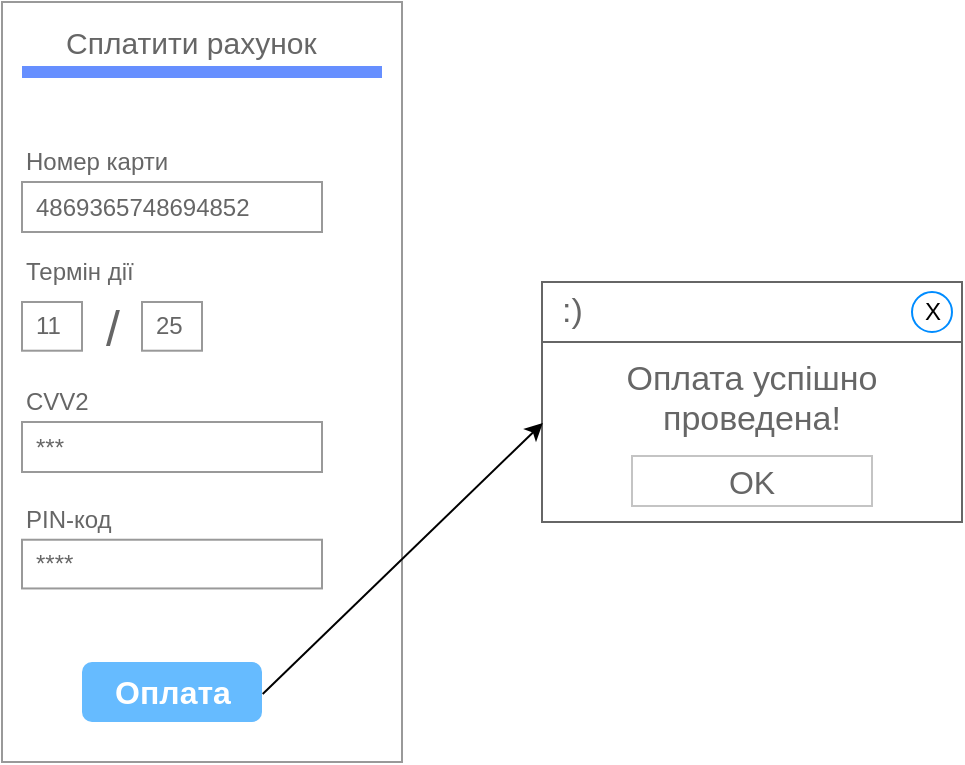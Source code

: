 <mxfile version="22.0.8" type="device">
  <diagram name="Page-1" id="2cc2dc42-3aac-f2a9-1cec-7a8b7cbee084">
    <mxGraphModel dx="1050" dy="542" grid="1" gridSize="10" guides="1" tooltips="1" connect="1" arrows="1" fold="1" page="1" pageScale="1" pageWidth="1100" pageHeight="850" background="none" math="0" shadow="0">
      <root>
        <mxCell id="0" />
        <mxCell id="1" parent="0" />
        <mxCell id="0mY08jlZZPQDah0Fw9np-5" value="" style="strokeWidth=1;shadow=0;dashed=0;align=center;html=1;shape=mxgraph.mockup.forms.rrect;rSize=0;strokeColor=#999999;fillColor=#ffffff;" parent="1" vertex="1">
          <mxGeometry x="330" y="140" width="200" height="380" as="geometry" />
        </mxCell>
        <mxCell id="0mY08jlZZPQDah0Fw9np-6" value="Сплатити рахунок" style="strokeWidth=1;shadow=0;dashed=0;align=center;html=1;shape=mxgraph.mockup.forms.anchor;fontSize=15;fontColor=#666666;align=left;resizeWidth=1;spacingLeft=0;" parent="0mY08jlZZPQDah0Fw9np-5" vertex="1">
          <mxGeometry width="140" height="20" relative="1" as="geometry">
            <mxPoint x="30" y="10" as="offset" />
          </mxGeometry>
        </mxCell>
        <mxCell id="0mY08jlZZPQDah0Fw9np-7" value="" style="shape=line;strokeColor=#668FFF;strokeWidth=6;html=1;resizeWidth=1;" parent="0mY08jlZZPQDah0Fw9np-5" vertex="1">
          <mxGeometry width="180" height="10" relative="1" as="geometry">
            <mxPoint x="10" y="30" as="offset" />
          </mxGeometry>
        </mxCell>
        <mxCell id="0mY08jlZZPQDah0Fw9np-8" value="Номер карти" style="strokeWidth=1;shadow=0;dashed=0;align=center;html=1;shape=mxgraph.mockup.forms.anchor;fontSize=12;fontColor=#666666;align=left;resizeWidth=1;spacingLeft=0;" parent="0mY08jlZZPQDah0Fw9np-5" vertex="1">
          <mxGeometry width="100" height="20" relative="1" as="geometry">
            <mxPoint x="10" y="70" as="offset" />
          </mxGeometry>
        </mxCell>
        <mxCell id="0mY08jlZZPQDah0Fw9np-9" value="4869365748694852" style="strokeWidth=1;shadow=0;dashed=0;align=center;html=1;shape=mxgraph.mockup.forms.rrect;rSize=0;strokeColor=#999999;fontColor=#666666;align=left;spacingLeft=5;resizeWidth=1;" parent="0mY08jlZZPQDah0Fw9np-5" vertex="1">
          <mxGeometry width="150" height="25" relative="1" as="geometry">
            <mxPoint x="10" y="90" as="offset" />
          </mxGeometry>
        </mxCell>
        <mxCell id="0mY08jlZZPQDah0Fw9np-10" value="Термін дії" style="strokeWidth=1;shadow=0;dashed=0;align=center;html=1;shape=mxgraph.mockup.forms.anchor;fontSize=12;fontColor=#666666;align=left;resizeWidth=1;spacingLeft=0;" parent="0mY08jlZZPQDah0Fw9np-5" vertex="1">
          <mxGeometry width="100" height="20" relative="1" as="geometry">
            <mxPoint x="10" y="125" as="offset" />
          </mxGeometry>
        </mxCell>
        <mxCell id="0mY08jlZZPQDah0Fw9np-11" value="***" style="strokeWidth=1;shadow=0;dashed=0;align=center;html=1;shape=mxgraph.mockup.forms.rrect;rSize=0;strokeColor=#999999;fontColor=#666666;align=left;spacingLeft=5;resizeWidth=1;" parent="0mY08jlZZPQDah0Fw9np-5" vertex="1">
          <mxGeometry width="150" height="25" relative="1" as="geometry">
            <mxPoint x="10" y="210" as="offset" />
          </mxGeometry>
        </mxCell>
        <mxCell id="0mY08jlZZPQDah0Fw9np-12" value="Оплата" style="strokeWidth=1;shadow=0;dashed=0;align=center;html=1;shape=mxgraph.mockup.forms.rrect;rSize=5;strokeColor=none;fontColor=#ffffff;fillColor=#66bbff;fontSize=16;fontStyle=1;" parent="0mY08jlZZPQDah0Fw9np-5" vertex="1">
          <mxGeometry y="1" width="90" height="30" relative="1" as="geometry">
            <mxPoint x="40" y="-50" as="offset" />
          </mxGeometry>
        </mxCell>
        <mxCell id="2nRl-AkqdyDhM134WjIi-3" value="" style="group" parent="0mY08jlZZPQDah0Fw9np-5" vertex="1" connectable="0">
          <mxGeometry x="10" y="249.378" width="150" height="43.845" as="geometry" />
        </mxCell>
        <mxCell id="2nRl-AkqdyDhM134WjIi-1" value="PIN-код" style="strokeWidth=1;shadow=0;dashed=0;align=center;html=1;shape=mxgraph.mockup.forms.anchor;fontSize=12;fontColor=#666666;align=left;resizeWidth=1;spacingLeft=0;" parent="2nRl-AkqdyDhM134WjIi-3" vertex="1">
          <mxGeometry width="100" height="19.487" as="geometry" />
        </mxCell>
        <mxCell id="2nRl-AkqdyDhM134WjIi-2" value="****" style="strokeWidth=1;shadow=0;dashed=0;align=center;html=1;shape=mxgraph.mockup.forms.rrect;rSize=0;strokeColor=#999999;fontColor=#666666;align=left;spacingLeft=5;resizeWidth=1;" parent="2nRl-AkqdyDhM134WjIi-3" vertex="1">
          <mxGeometry y="19.486" width="150" height="24.359" as="geometry" />
        </mxCell>
        <mxCell id="2nRl-AkqdyDhM134WjIi-4" value="" style="group" parent="0mY08jlZZPQDah0Fw9np-5" vertex="1" connectable="0">
          <mxGeometry x="10" y="189.996" width="150" height="43.854" as="geometry" />
        </mxCell>
        <mxCell id="0mY08jlZZPQDah0Fw9np-17" value="CVV2" style="strokeWidth=1;shadow=0;dashed=0;align=center;html=1;shape=mxgraph.mockup.forms.anchor;fontSize=12;fontColor=#666666;align=left;resizeWidth=1;spacingLeft=0;" parent="2nRl-AkqdyDhM134WjIi-4" vertex="1">
          <mxGeometry width="100" height="19.487" as="geometry" />
        </mxCell>
        <mxCell id="G4TeYE5T_oSl0sKNHv-K-1" value="25" style="strokeWidth=1;shadow=0;dashed=0;align=center;html=1;shape=mxgraph.mockup.forms.rrect;rSize=0;strokeColor=#999999;fontColor=#666666;align=left;spacingLeft=5;resizeWidth=1;" vertex="1" parent="0mY08jlZZPQDah0Fw9np-5">
          <mxGeometry x="70" y="149.996" width="30" height="24.36" as="geometry" />
        </mxCell>
        <mxCell id="G4TeYE5T_oSl0sKNHv-K-2" value="/" style="strokeWidth=1;shadow=0;dashed=0;align=center;html=1;shape=mxgraph.mockup.forms.anchor;fontSize=25;fontColor=#666666;align=left;resizeWidth=1;spacingLeft=0;" vertex="1" parent="0mY08jlZZPQDah0Fw9np-5">
          <mxGeometry x="50" y="152.43" width="85" height="19.49" as="geometry" />
        </mxCell>
        <mxCell id="0mY08jlZZPQDah0Fw9np-18" value="11" style="strokeWidth=1;shadow=0;dashed=0;align=center;html=1;shape=mxgraph.mockup.forms.rrect;rSize=0;strokeColor=#999999;fontColor=#666666;align=left;spacingLeft=5;resizeWidth=1;" parent="0mY08jlZZPQDah0Fw9np-5" vertex="1">
          <mxGeometry x="10" y="149.996" width="30" height="24.36" as="geometry" />
        </mxCell>
        <mxCell id="0mY08jlZZPQDah0Fw9np-19" value="Оплата успішно&lt;br&gt;проведена!" style="strokeWidth=1;shadow=0;dashed=0;align=center;html=1;shape=mxgraph.mockup.containers.rrect;rSize=0;strokeColor=#666666;fontColor=#666666;fontSize=17;verticalAlign=top;whiteSpace=wrap;fillColor=#ffffff;spacingTop=32;" parent="1" vertex="1">
          <mxGeometry x="600" y="280" width="210" height="120" as="geometry" />
        </mxCell>
        <mxCell id="0mY08jlZZPQDah0Fw9np-20" value=":)" style="strokeWidth=1;shadow=0;dashed=0;align=center;html=1;shape=mxgraph.mockup.containers.rrect;rSize=0;fontSize=17;fontColor=#666666;strokeColor=#666666;align=left;spacingLeft=8;fillColor=#ffffff;resizeWidth=1;whiteSpace=wrap;" parent="0mY08jlZZPQDah0Fw9np-19" vertex="1">
          <mxGeometry width="210" height="30" relative="1" as="geometry" />
        </mxCell>
        <mxCell id="0mY08jlZZPQDah0Fw9np-21" value="Х" style="shape=ellipse;strokeColor=#008cff;resizable=0;fillColor=none;html=1;" parent="0mY08jlZZPQDah0Fw9np-20" vertex="1">
          <mxGeometry x="1" y="0.5" width="20" height="20" relative="1" as="geometry">
            <mxPoint x="-25" y="-10" as="offset" />
          </mxGeometry>
        </mxCell>
        <mxCell id="0mY08jlZZPQDah0Fw9np-22" value="OK" style="strokeWidth=1;shadow=0;dashed=0;align=center;html=1;shape=mxgraph.mockup.containers.rrect;rSize=0;fontSize=16;fontColor=#666666;strokeColor=#c4c4c4;resizable=0;whiteSpace=wrap;fillColor=#ffffff;" parent="0mY08jlZZPQDah0Fw9np-19" vertex="1">
          <mxGeometry x="0.5" y="1" width="120" height="25" relative="1" as="geometry">
            <mxPoint x="-60" y="-33" as="offset" />
          </mxGeometry>
        </mxCell>
        <mxCell id="2nRl-AkqdyDhM134WjIi-5" value="" style="endArrow=classic;html=1;rounded=0;exitX=1.004;exitY=0.533;exitDx=0;exitDy=0;exitPerimeter=0;entryX=0.002;entryY=0.587;entryDx=0;entryDy=0;entryPerimeter=0;" parent="1" source="0mY08jlZZPQDah0Fw9np-12" target="0mY08jlZZPQDah0Fw9np-19" edge="1">
          <mxGeometry width="50" height="50" relative="1" as="geometry">
            <mxPoint x="510" y="310" as="sourcePoint" />
            <mxPoint x="560" y="260" as="targetPoint" />
          </mxGeometry>
        </mxCell>
      </root>
    </mxGraphModel>
  </diagram>
</mxfile>
